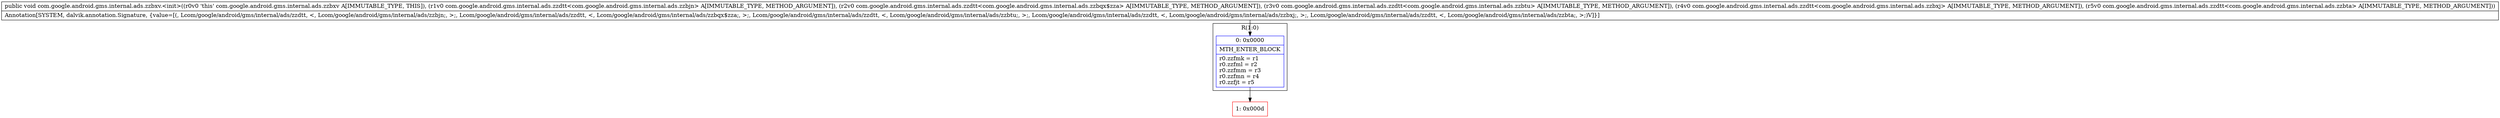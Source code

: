 digraph "CFG forcom.google.android.gms.internal.ads.zzbxv.\<init\>(Lcom\/google\/android\/gms\/internal\/ads\/zzdtt;Lcom\/google\/android\/gms\/internal\/ads\/zzdtt;Lcom\/google\/android\/gms\/internal\/ads\/zzdtt;Lcom\/google\/android\/gms\/internal\/ads\/zzdtt;Lcom\/google\/android\/gms\/internal\/ads\/zzdtt;)V" {
subgraph cluster_Region_1178710627 {
label = "R(1:0)";
node [shape=record,color=blue];
Node_0 [shape=record,label="{0\:\ 0x0000|MTH_ENTER_BLOCK\l|r0.zzfmk = r1\lr0.zzfml = r2\lr0.zzfmm = r3\lr0.zzfmn = r4\lr0.zzfjt = r5\l}"];
}
Node_1 [shape=record,color=red,label="{1\:\ 0x000d}"];
MethodNode[shape=record,label="{public void com.google.android.gms.internal.ads.zzbxv.\<init\>((r0v0 'this' com.google.android.gms.internal.ads.zzbxv A[IMMUTABLE_TYPE, THIS]), (r1v0 com.google.android.gms.internal.ads.zzdtt\<com.google.android.gms.internal.ads.zzbjn\> A[IMMUTABLE_TYPE, METHOD_ARGUMENT]), (r2v0 com.google.android.gms.internal.ads.zzdtt\<com.google.android.gms.internal.ads.zzbqx$zza\> A[IMMUTABLE_TYPE, METHOD_ARGUMENT]), (r3v0 com.google.android.gms.internal.ads.zzdtt\<com.google.android.gms.internal.ads.zzbtu\> A[IMMUTABLE_TYPE, METHOD_ARGUMENT]), (r4v0 com.google.android.gms.internal.ads.zzdtt\<com.google.android.gms.internal.ads.zzbxj\> A[IMMUTABLE_TYPE, METHOD_ARGUMENT]), (r5v0 com.google.android.gms.internal.ads.zzdtt\<com.google.android.gms.internal.ads.zzbta\> A[IMMUTABLE_TYPE, METHOD_ARGUMENT]))  | Annotation[SYSTEM, dalvik.annotation.Signature, \{value=[(, Lcom\/google\/android\/gms\/internal\/ads\/zzdtt, \<, Lcom\/google\/android\/gms\/internal\/ads\/zzbjn;, \>;, Lcom\/google\/android\/gms\/internal\/ads\/zzdtt, \<, Lcom\/google\/android\/gms\/internal\/ads\/zzbqx$zza;, \>;, Lcom\/google\/android\/gms\/internal\/ads\/zzdtt, \<, Lcom\/google\/android\/gms\/internal\/ads\/zzbtu;, \>;, Lcom\/google\/android\/gms\/internal\/ads\/zzdtt, \<, Lcom\/google\/android\/gms\/internal\/ads\/zzbxj;, \>;, Lcom\/google\/android\/gms\/internal\/ads\/zzdtt, \<, Lcom\/google\/android\/gms\/internal\/ads\/zzbta;, \>;)V]\}]\l}"];
MethodNode -> Node_0;
Node_0 -> Node_1;
}

